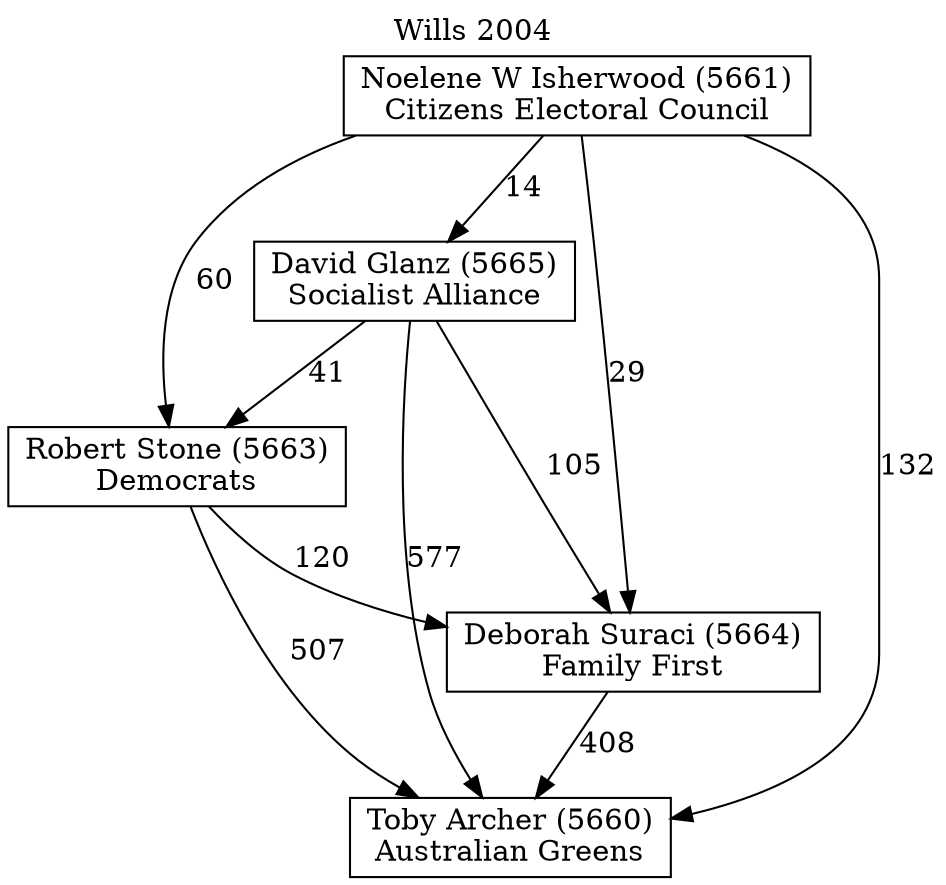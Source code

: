 // House preference flow
digraph "Toby Archer (5660)_Wills_2004" {
	graph [label="Wills 2004" labelloc=t mclimit=10]
	node [shape=box]
	"David Glanz (5665)" [label="David Glanz (5665)
Socialist Alliance"]
	"Deborah Suraci (5664)" [label="Deborah Suraci (5664)
Family First"]
	"Noelene W Isherwood (5661)" [label="Noelene W Isherwood (5661)
Citizens Electoral Council"]
	"Robert Stone (5663)" [label="Robert Stone (5663)
Democrats"]
	"Toby Archer (5660)" [label="Toby Archer (5660)
Australian Greens"]
	"David Glanz (5665)" -> "Deborah Suraci (5664)" [label=105]
	"David Glanz (5665)" -> "Robert Stone (5663)" [label=41]
	"David Glanz (5665)" -> "Toby Archer (5660)" [label=577]
	"Deborah Suraci (5664)" -> "Toby Archer (5660)" [label=408]
	"Noelene W Isherwood (5661)" -> "David Glanz (5665)" [label=14]
	"Noelene W Isherwood (5661)" -> "Deborah Suraci (5664)" [label=29]
	"Noelene W Isherwood (5661)" -> "Robert Stone (5663)" [label=60]
	"Noelene W Isherwood (5661)" -> "Toby Archer (5660)" [label=132]
	"Robert Stone (5663)" -> "Deborah Suraci (5664)" [label=120]
	"Robert Stone (5663)" -> "Toby Archer (5660)" [label=507]
}
